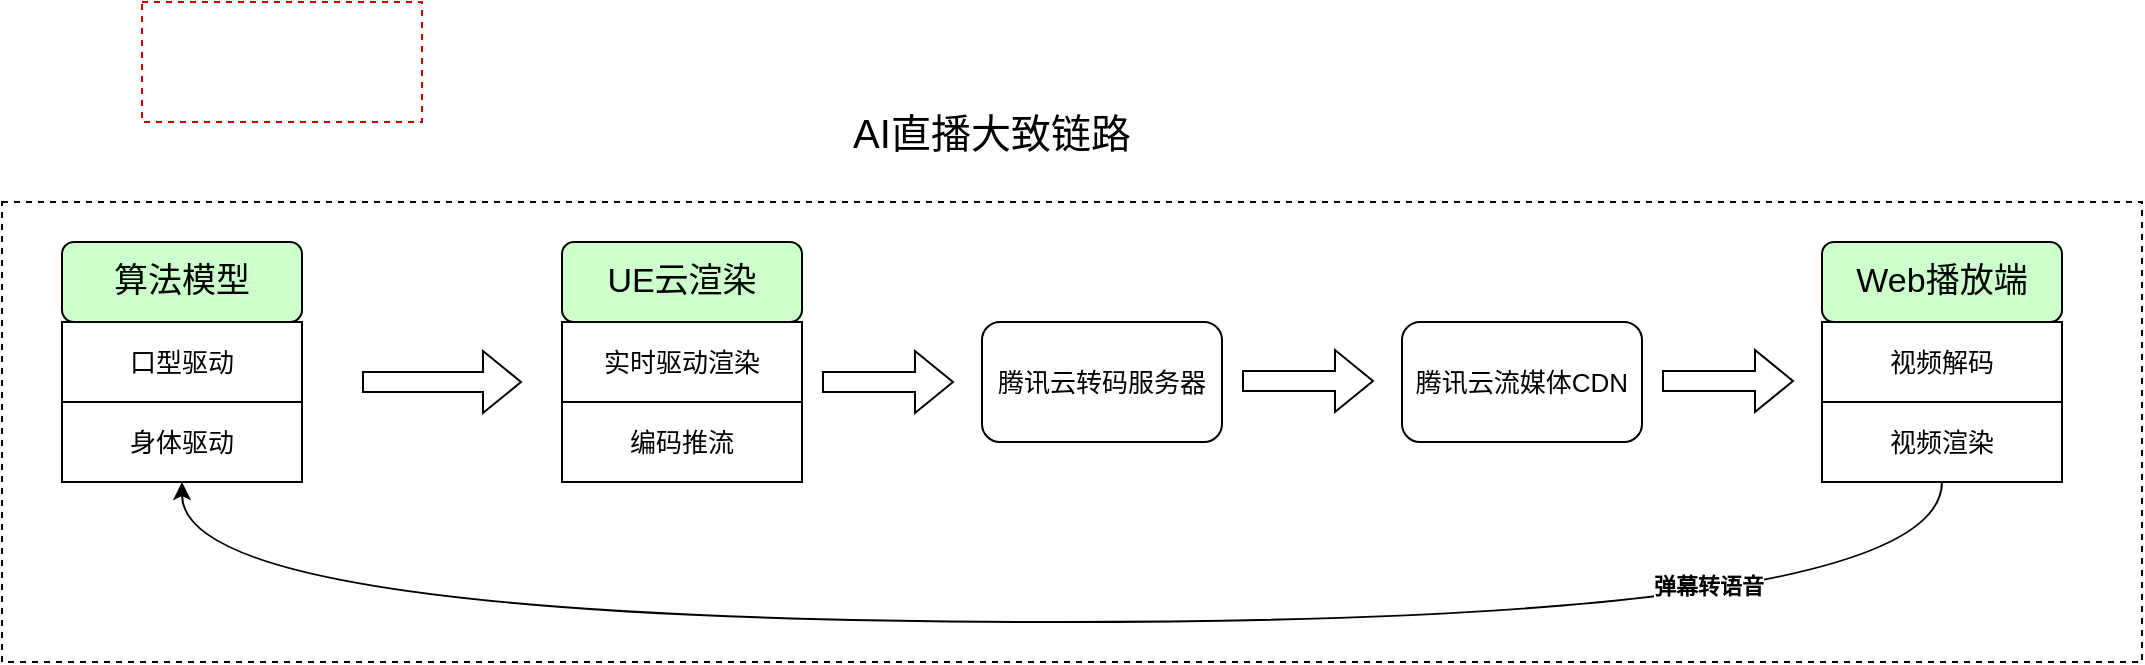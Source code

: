 <mxfile version="21.6.9" type="github">
  <diagram name="第 1 页" id="hJ_DBoBk-C-FibVK5ZLd">
    <mxGraphModel dx="1222" dy="718" grid="1" gridSize="10" guides="1" tooltips="1" connect="1" arrows="1" fold="1" page="1" pageScale="1" pageWidth="827" pageHeight="1169" math="0" shadow="0">
      <root>
        <mxCell id="0" />
        <mxCell id="1" parent="0" />
        <mxCell id="ekaqmwFT2nG-b4KwDdkf-24" value="" style="rounded=0;whiteSpace=wrap;html=1;dashed=1;" vertex="1" parent="1">
          <mxGeometry x="20" y="210" width="1070" height="230" as="geometry" />
        </mxCell>
        <mxCell id="ekaqmwFT2nG-b4KwDdkf-2" value="&lt;font style=&quot;font-size: 13px;&quot;&gt;口型驱动&lt;/font&gt;" style="rounded=0;whiteSpace=wrap;html=1;" vertex="1" parent="1">
          <mxGeometry x="50" y="270" width="120" height="40" as="geometry" />
        </mxCell>
        <mxCell id="ekaqmwFT2nG-b4KwDdkf-3" value="&lt;font style=&quot;font-size: 17px;&quot;&gt;算法模型&lt;/font&gt;" style="rounded=1;whiteSpace=wrap;html=1;fillColor=#CCFFCC;" vertex="1" parent="1">
          <mxGeometry x="50" y="230" width="120" height="40" as="geometry" />
        </mxCell>
        <mxCell id="ekaqmwFT2nG-b4KwDdkf-4" value="身体驱动" style="rounded=0;whiteSpace=wrap;html=1;fontSize=13;" vertex="1" parent="1">
          <mxGeometry x="50" y="310" width="120" height="40" as="geometry" />
        </mxCell>
        <mxCell id="ekaqmwFT2nG-b4KwDdkf-5" value="&lt;font style=&quot;font-size: 17px;&quot;&gt;UE云渲染&lt;/font&gt;" style="rounded=1;whiteSpace=wrap;html=1;fillColor=#CCFFCC;" vertex="1" parent="1">
          <mxGeometry x="300" y="230" width="120" height="40" as="geometry" />
        </mxCell>
        <mxCell id="ekaqmwFT2nG-b4KwDdkf-6" value="&lt;font style=&quot;font-size: 13px;&quot;&gt;实时驱动渲染&lt;/font&gt;" style="rounded=0;whiteSpace=wrap;html=1;" vertex="1" parent="1">
          <mxGeometry x="300" y="270" width="120" height="40" as="geometry" />
        </mxCell>
        <mxCell id="ekaqmwFT2nG-b4KwDdkf-7" value="&lt;font style=&quot;font-size: 13px;&quot;&gt;编码推流&lt;/font&gt;" style="rounded=0;whiteSpace=wrap;html=1;" vertex="1" parent="1">
          <mxGeometry x="300" y="310" width="120" height="40" as="geometry" />
        </mxCell>
        <mxCell id="ekaqmwFT2nG-b4KwDdkf-8" value="&lt;span style=&quot;font-size: 17px;&quot;&gt;Web播放端&lt;/span&gt;" style="rounded=1;whiteSpace=wrap;html=1;fillColor=#CCFFCC;" vertex="1" parent="1">
          <mxGeometry x="930" y="230" width="120" height="40" as="geometry" />
        </mxCell>
        <mxCell id="ekaqmwFT2nG-b4KwDdkf-9" value="&lt;font style=&quot;font-size: 13px;&quot;&gt;视频解码&lt;/font&gt;" style="rounded=0;whiteSpace=wrap;html=1;" vertex="1" parent="1">
          <mxGeometry x="930" y="270" width="120" height="40" as="geometry" />
        </mxCell>
        <mxCell id="ekaqmwFT2nG-b4KwDdkf-10" value="&lt;font style=&quot;font-size: 13px;&quot;&gt;视频渲染&lt;/font&gt;" style="rounded=0;whiteSpace=wrap;html=1;" vertex="1" parent="1">
          <mxGeometry x="930" y="310" width="120" height="40" as="geometry" />
        </mxCell>
        <mxCell id="ekaqmwFT2nG-b4KwDdkf-11" value="&lt;font style=&quot;font-size: 13px;&quot;&gt;腾讯云转码服务器&lt;/font&gt;" style="rounded=1;whiteSpace=wrap;html=1;" vertex="1" parent="1">
          <mxGeometry x="510" y="270" width="120" height="60" as="geometry" />
        </mxCell>
        <mxCell id="ekaqmwFT2nG-b4KwDdkf-12" value="&lt;font style=&quot;font-size: 13px;&quot;&gt;腾讯云流媒体CDN&lt;/font&gt;" style="rounded=1;whiteSpace=wrap;html=1;" vertex="1" parent="1">
          <mxGeometry x="720" y="270" width="120" height="60" as="geometry" />
        </mxCell>
        <mxCell id="ekaqmwFT2nG-b4KwDdkf-14" value="" style="shape=flexArrow;endArrow=classic;html=1;rounded=0;" edge="1" parent="1">
          <mxGeometry width="50" height="50" relative="1" as="geometry">
            <mxPoint x="200" y="300" as="sourcePoint" />
            <mxPoint x="280" y="300" as="targetPoint" />
          </mxGeometry>
        </mxCell>
        <mxCell id="ekaqmwFT2nG-b4KwDdkf-15" value="" style="shape=flexArrow;endArrow=classic;html=1;rounded=0;" edge="1" parent="1">
          <mxGeometry width="50" height="50" relative="1" as="geometry">
            <mxPoint x="430" y="300" as="sourcePoint" />
            <mxPoint x="496" y="300" as="targetPoint" />
          </mxGeometry>
        </mxCell>
        <mxCell id="ekaqmwFT2nG-b4KwDdkf-19" value="" style="shape=flexArrow;endArrow=classic;html=1;rounded=0;" edge="1" parent="1">
          <mxGeometry width="50" height="50" relative="1" as="geometry">
            <mxPoint x="640" y="299.5" as="sourcePoint" />
            <mxPoint x="706" y="299.5" as="targetPoint" />
          </mxGeometry>
        </mxCell>
        <mxCell id="ekaqmwFT2nG-b4KwDdkf-20" value="" style="shape=flexArrow;endArrow=classic;html=1;rounded=0;" edge="1" parent="1">
          <mxGeometry width="50" height="50" relative="1" as="geometry">
            <mxPoint x="850" y="299.5" as="sourcePoint" />
            <mxPoint x="916" y="299.5" as="targetPoint" />
          </mxGeometry>
        </mxCell>
        <mxCell id="ekaqmwFT2nG-b4KwDdkf-21" value="" style="endArrow=classic;html=1;rounded=0;edgeStyle=orthogonalEdgeStyle;curved=1;entryX=0.5;entryY=1;entryDx=0;entryDy=0;exitX=0.5;exitY=1;exitDx=0;exitDy=0;" edge="1" parent="1" source="ekaqmwFT2nG-b4KwDdkf-10" target="ekaqmwFT2nG-b4KwDdkf-4">
          <mxGeometry width="50" height="50" relative="1" as="geometry">
            <mxPoint x="960" y="450" as="sourcePoint" />
            <mxPoint x="970" y="390" as="targetPoint" />
            <Array as="points">
              <mxPoint x="990" y="420" />
              <mxPoint x="110" y="420" />
            </Array>
          </mxGeometry>
        </mxCell>
        <mxCell id="ekaqmwFT2nG-b4KwDdkf-23" value="&lt;b&gt;弹幕转语音&lt;/b&gt;" style="edgeLabel;html=1;align=center;verticalAlign=middle;resizable=0;points=[];" vertex="1" connectable="0" parent="ekaqmwFT2nG-b4KwDdkf-21">
          <mxGeometry x="-0.633" y="-18" relative="1" as="geometry">
            <mxPoint as="offset" />
          </mxGeometry>
        </mxCell>
        <mxCell id="ekaqmwFT2nG-b4KwDdkf-31" value="" style="rounded=0;whiteSpace=wrap;html=1;strokeColor=#CC0000;dashed=1;" vertex="1" parent="1">
          <mxGeometry x="90" y="110" width="140" height="60" as="geometry" />
        </mxCell>
        <mxCell id="ekaqmwFT2nG-b4KwDdkf-26" value="AI直播大致链路" style="text;html=1;strokeColor=none;fillColor=none;align=center;verticalAlign=middle;whiteSpace=wrap;rounded=0;fontSize=20;" vertex="1" parent="1">
          <mxGeometry x="440" y="160" width="150" height="30" as="geometry" />
        </mxCell>
      </root>
    </mxGraphModel>
  </diagram>
</mxfile>

